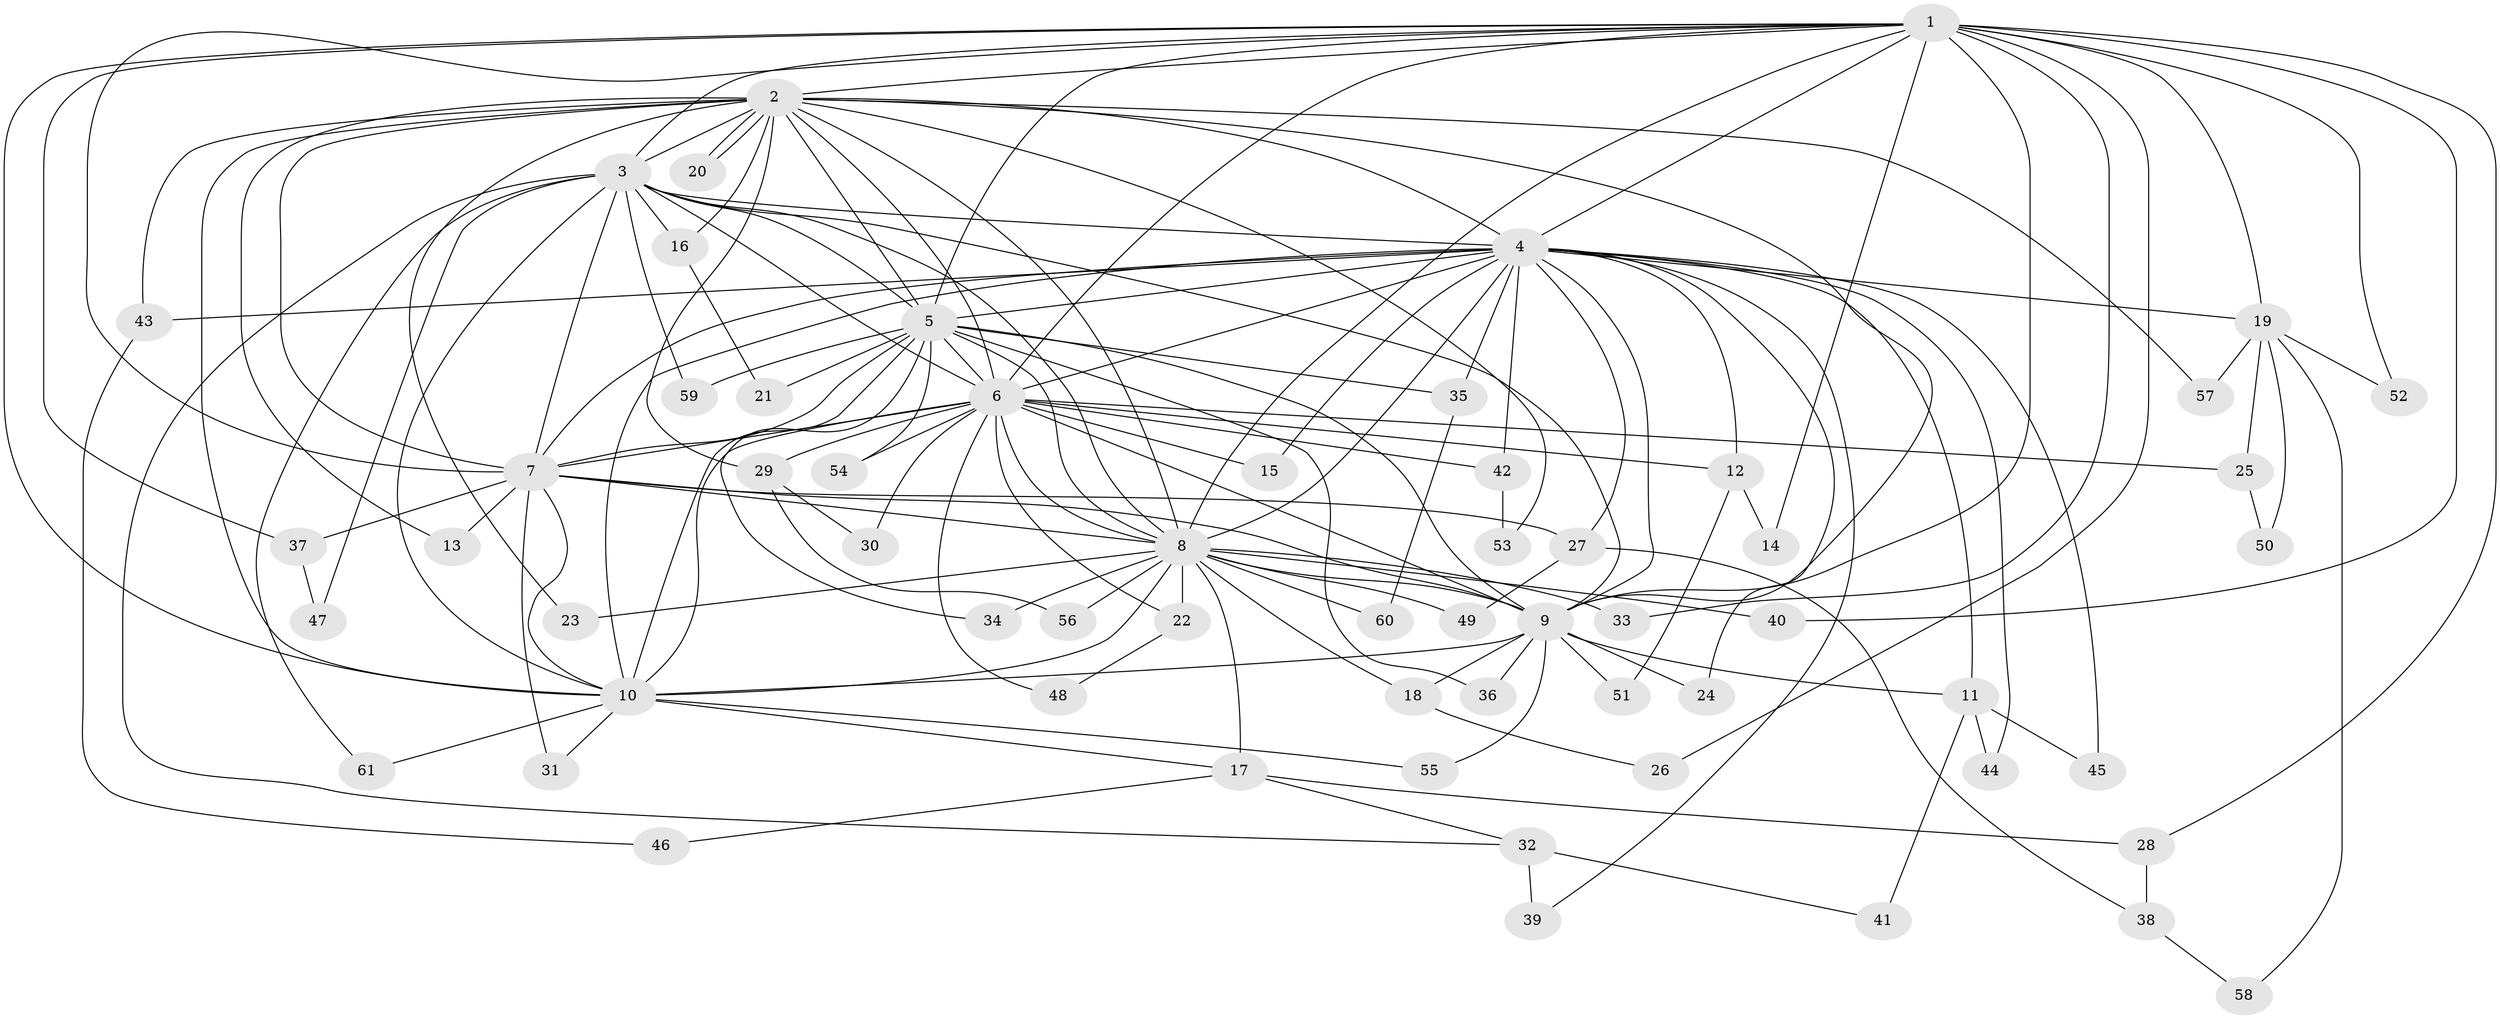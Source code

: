 // coarse degree distribution, {15: 0.04878048780487805, 16: 0.04878048780487805, 18: 0.024390243902439025, 12: 0.04878048780487805, 14: 0.024390243902439025, 11: 0.024390243902439025, 5: 0.04878048780487805, 4: 0.12195121951219512, 2: 0.4634146341463415, 3: 0.12195121951219512, 6: 0.024390243902439025}
// Generated by graph-tools (version 1.1) at 2025/23/03/03/25 07:23:42]
// undirected, 61 vertices, 147 edges
graph export_dot {
graph [start="1"]
  node [color=gray90,style=filled];
  1;
  2;
  3;
  4;
  5;
  6;
  7;
  8;
  9;
  10;
  11;
  12;
  13;
  14;
  15;
  16;
  17;
  18;
  19;
  20;
  21;
  22;
  23;
  24;
  25;
  26;
  27;
  28;
  29;
  30;
  31;
  32;
  33;
  34;
  35;
  36;
  37;
  38;
  39;
  40;
  41;
  42;
  43;
  44;
  45;
  46;
  47;
  48;
  49;
  50;
  51;
  52;
  53;
  54;
  55;
  56;
  57;
  58;
  59;
  60;
  61;
  1 -- 2;
  1 -- 3;
  1 -- 4;
  1 -- 5;
  1 -- 6;
  1 -- 7;
  1 -- 8;
  1 -- 9;
  1 -- 10;
  1 -- 14;
  1 -- 19;
  1 -- 26;
  1 -- 28;
  1 -- 33;
  1 -- 37;
  1 -- 40;
  1 -- 52;
  2 -- 3;
  2 -- 4;
  2 -- 5;
  2 -- 6;
  2 -- 7;
  2 -- 8;
  2 -- 9;
  2 -- 10;
  2 -- 13;
  2 -- 16;
  2 -- 20;
  2 -- 20;
  2 -- 23;
  2 -- 29;
  2 -- 43;
  2 -- 53;
  2 -- 57;
  3 -- 4;
  3 -- 5;
  3 -- 6;
  3 -- 7;
  3 -- 8;
  3 -- 9;
  3 -- 10;
  3 -- 16;
  3 -- 32;
  3 -- 47;
  3 -- 59;
  3 -- 61;
  4 -- 5;
  4 -- 6;
  4 -- 7;
  4 -- 8;
  4 -- 9;
  4 -- 10;
  4 -- 11;
  4 -- 12;
  4 -- 15;
  4 -- 19;
  4 -- 24;
  4 -- 27;
  4 -- 35;
  4 -- 39;
  4 -- 42;
  4 -- 43;
  4 -- 44;
  4 -- 45;
  5 -- 6;
  5 -- 7;
  5 -- 8;
  5 -- 9;
  5 -- 10;
  5 -- 21;
  5 -- 34;
  5 -- 35;
  5 -- 36;
  5 -- 54;
  5 -- 59;
  6 -- 7;
  6 -- 8;
  6 -- 9;
  6 -- 10;
  6 -- 12;
  6 -- 15;
  6 -- 22;
  6 -- 25;
  6 -- 29;
  6 -- 30;
  6 -- 42;
  6 -- 48;
  6 -- 54;
  7 -- 8;
  7 -- 9;
  7 -- 10;
  7 -- 13;
  7 -- 27;
  7 -- 31;
  7 -- 37;
  8 -- 9;
  8 -- 10;
  8 -- 17;
  8 -- 18;
  8 -- 22;
  8 -- 23;
  8 -- 33;
  8 -- 34;
  8 -- 40;
  8 -- 49;
  8 -- 56;
  8 -- 60;
  9 -- 10;
  9 -- 11;
  9 -- 18;
  9 -- 24;
  9 -- 36;
  9 -- 51;
  9 -- 55;
  10 -- 17;
  10 -- 31;
  10 -- 55;
  10 -- 61;
  11 -- 41;
  11 -- 44;
  11 -- 45;
  12 -- 14;
  12 -- 51;
  16 -- 21;
  17 -- 28;
  17 -- 32;
  17 -- 46;
  18 -- 26;
  19 -- 25;
  19 -- 50;
  19 -- 52;
  19 -- 57;
  19 -- 58;
  22 -- 48;
  25 -- 50;
  27 -- 38;
  27 -- 49;
  28 -- 38;
  29 -- 30;
  29 -- 56;
  32 -- 39;
  32 -- 41;
  35 -- 60;
  37 -- 47;
  38 -- 58;
  42 -- 53;
  43 -- 46;
}
